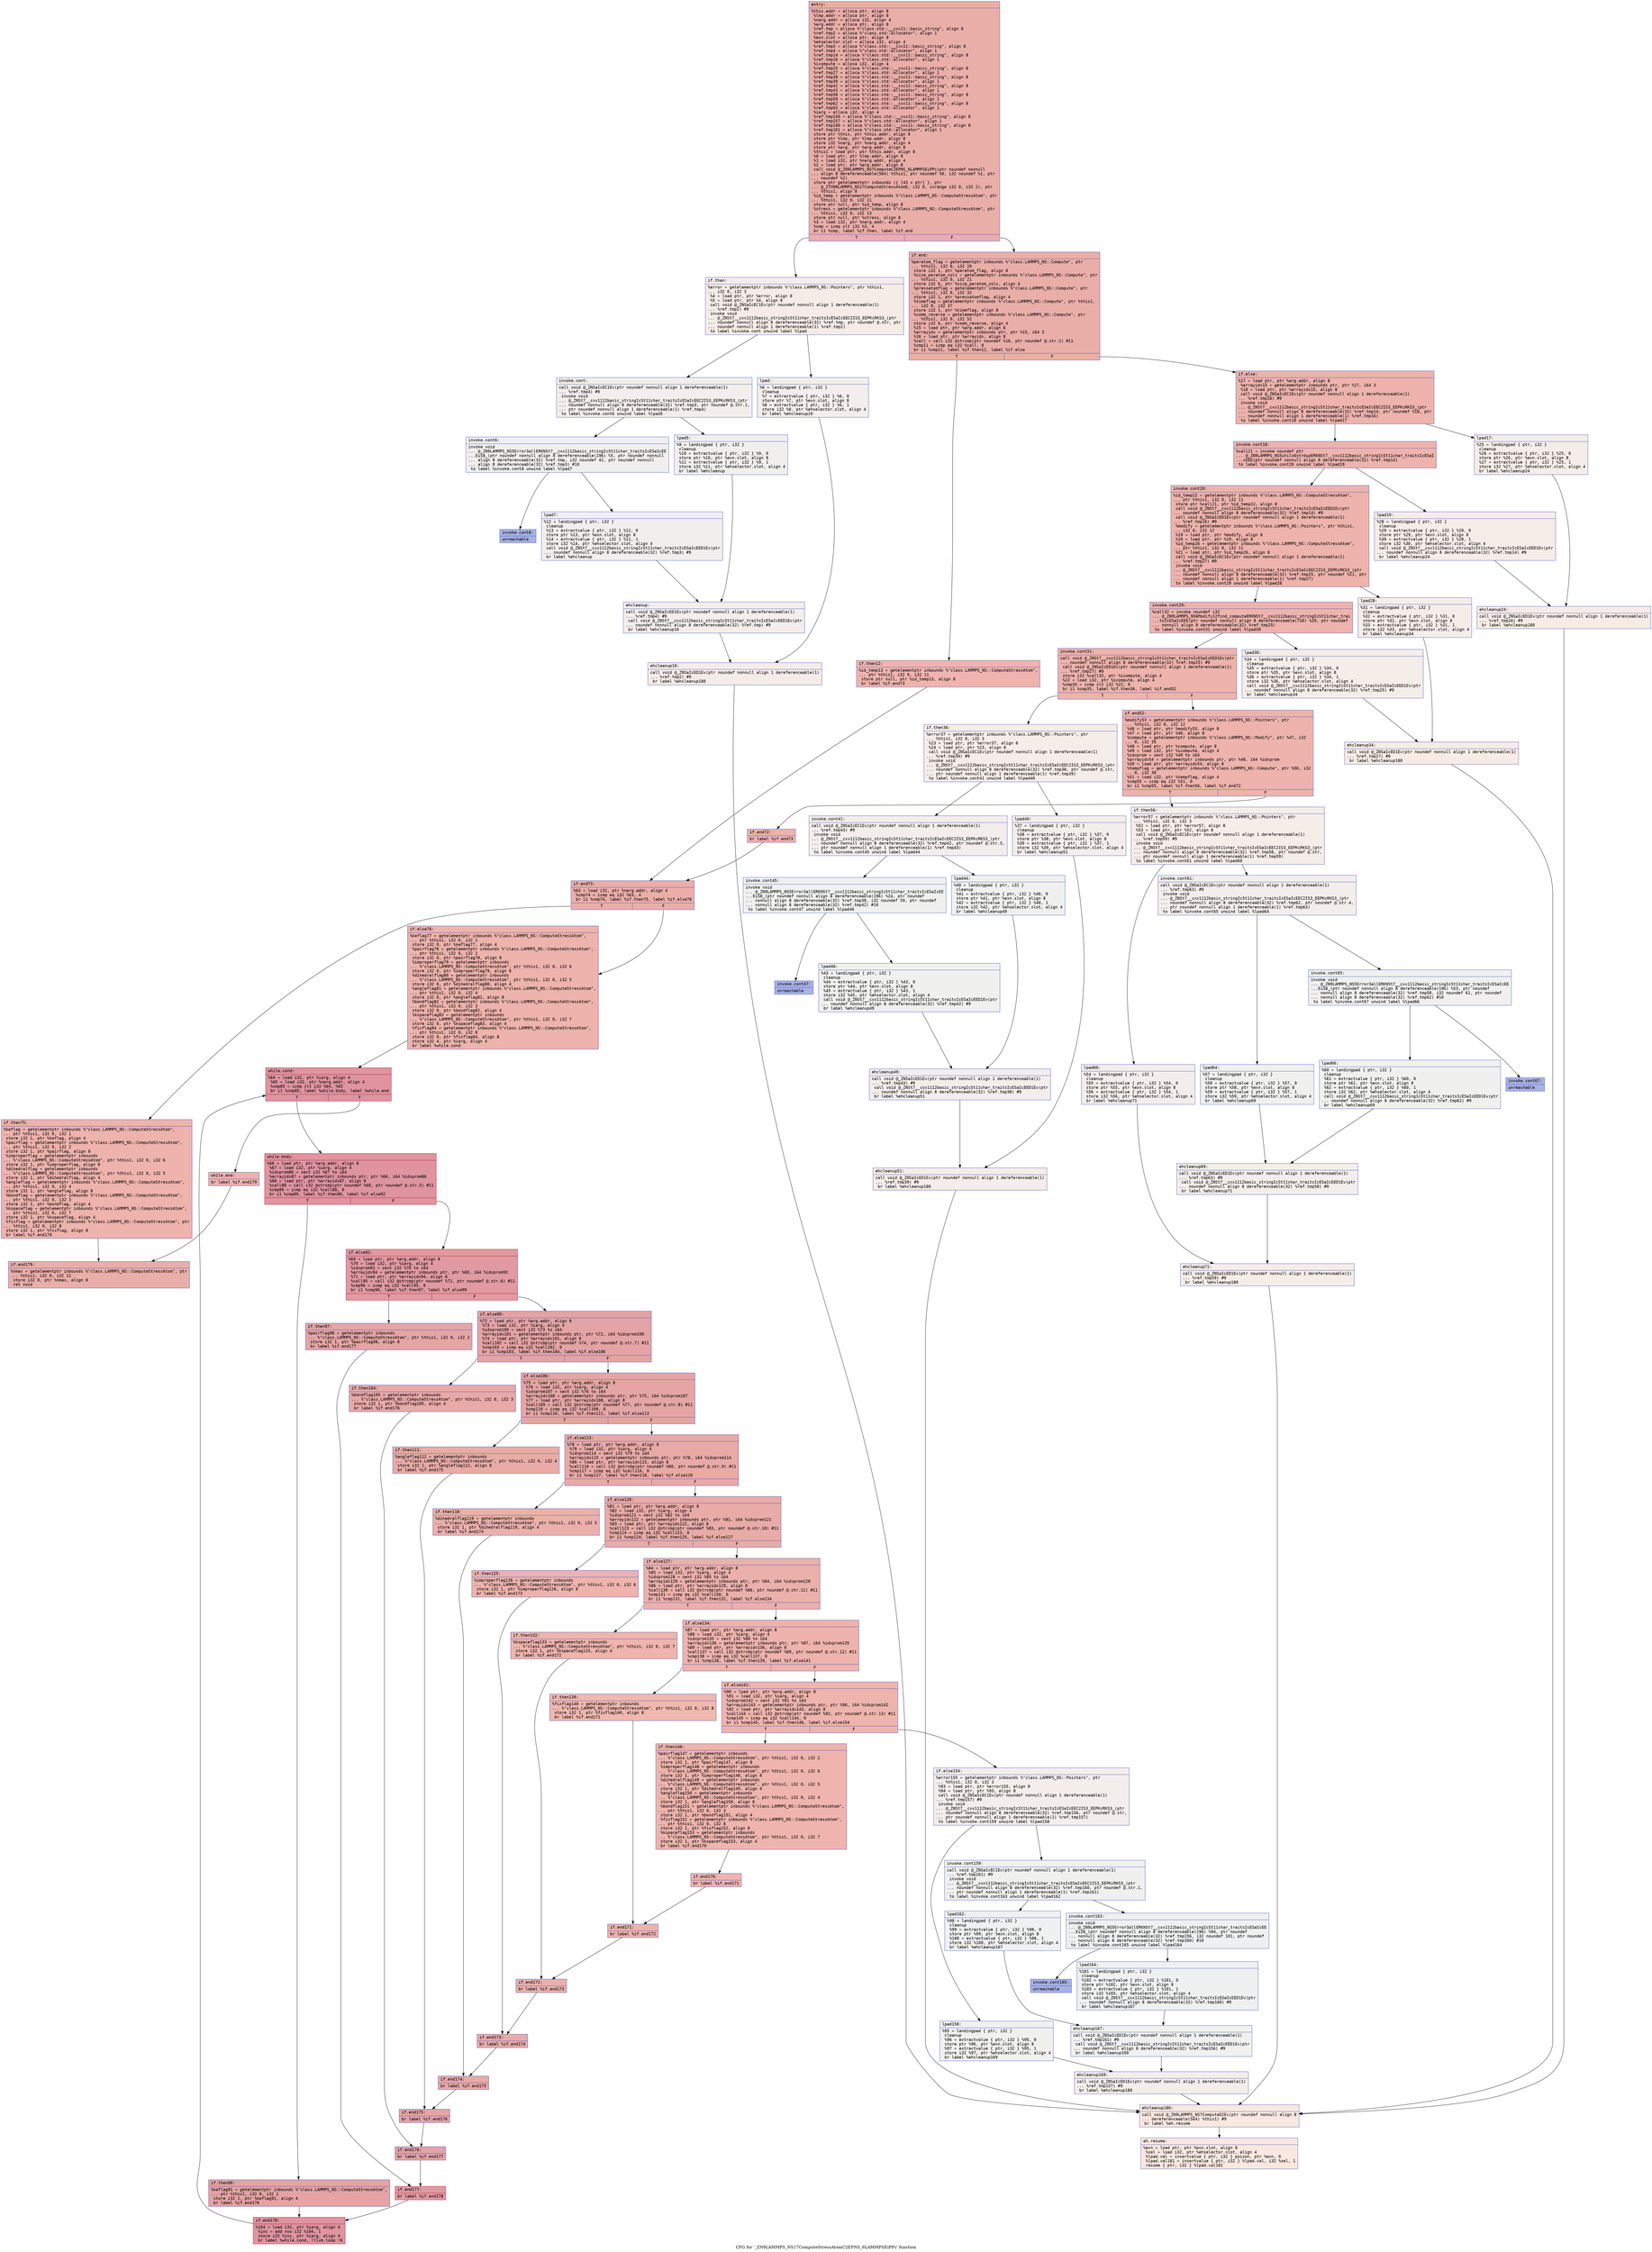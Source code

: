 digraph "CFG for '_ZN9LAMMPS_NS17ComputeStressAtomC2EPNS_6LAMMPSEiPPc' function" {
	label="CFG for '_ZN9LAMMPS_NS17ComputeStressAtomC2EPNS_6LAMMPSEiPPc' function";

	Node0x5632c9f4b010 [shape=record,color="#3d50c3ff", style=filled, fillcolor="#d0473d70" fontname="Courier",label="{entry:\l|  %this.addr = alloca ptr, align 8\l  %lmp.addr = alloca ptr, align 8\l  %narg.addr = alloca i32, align 4\l  %arg.addr = alloca ptr, align 8\l  %ref.tmp = alloca %\"class.std::__cxx11::basic_string\", align 8\l  %ref.tmp2 = alloca %\"class.std::allocator\", align 1\l  %exn.slot = alloca ptr, align 8\l  %ehselector.slot = alloca i32, align 4\l  %ref.tmp3 = alloca %\"class.std::__cxx11::basic_string\", align 8\l  %ref.tmp4 = alloca %\"class.std::allocator\", align 1\l  %ref.tmp14 = alloca %\"class.std::__cxx11::basic_string\", align 8\l  %ref.tmp16 = alloca %\"class.std::allocator\", align 1\l  %icompute = alloca i32, align 4\l  %ref.tmp25 = alloca %\"class.std::__cxx11::basic_string\", align 8\l  %ref.tmp27 = alloca %\"class.std::allocator\", align 1\l  %ref.tmp38 = alloca %\"class.std::__cxx11::basic_string\", align 8\l  %ref.tmp39 = alloca %\"class.std::allocator\", align 1\l  %ref.tmp42 = alloca %\"class.std::__cxx11::basic_string\", align 8\l  %ref.tmp43 = alloca %\"class.std::allocator\", align 1\l  %ref.tmp58 = alloca %\"class.std::__cxx11::basic_string\", align 8\l  %ref.tmp59 = alloca %\"class.std::allocator\", align 1\l  %ref.tmp62 = alloca %\"class.std::__cxx11::basic_string\", align 8\l  %ref.tmp63 = alloca %\"class.std::allocator\", align 1\l  %iarg = alloca i32, align 4\l  %ref.tmp156 = alloca %\"class.std::__cxx11::basic_string\", align 8\l  %ref.tmp157 = alloca %\"class.std::allocator\", align 1\l  %ref.tmp160 = alloca %\"class.std::__cxx11::basic_string\", align 8\l  %ref.tmp161 = alloca %\"class.std::allocator\", align 1\l  store ptr %this, ptr %this.addr, align 8\l  store ptr %lmp, ptr %lmp.addr, align 8\l  store i32 %narg, ptr %narg.addr, align 4\l  store ptr %arg, ptr %arg.addr, align 8\l  %this1 = load ptr, ptr %this.addr, align 8\l  %0 = load ptr, ptr %lmp.addr, align 8\l  %1 = load i32, ptr %narg.addr, align 4\l  %2 = load ptr, ptr %arg.addr, align 8\l  call void @_ZN9LAMMPS_NS7ComputeC2EPNS_6LAMMPSEiPPc(ptr noundef nonnull\l... align 8 dereferenceable(564) %this1, ptr noundef %0, i32 noundef %1, ptr\l... noundef %2)\l  store ptr getelementptr inbounds (\{ [43 x ptr] \}, ptr\l... @_ZTVN9LAMMPS_NS17ComputeStressAtomE, i32 0, inrange i32 0, i32 2), ptr\l... %this1, align 8\l  %id_temp = getelementptr inbounds %\"class.LAMMPS_NS::ComputeStressAtom\", ptr\l... %this1, i32 0, i32 11\l  store ptr null, ptr %id_temp, align 8\l  %stress = getelementptr inbounds %\"class.LAMMPS_NS::ComputeStressAtom\", ptr\l... %this1, i32 0, i32 13\l  store ptr null, ptr %stress, align 8\l  %3 = load i32, ptr %narg.addr, align 4\l  %cmp = icmp slt i32 %3, 4\l  br i1 %cmp, label %if.then, label %if.end\l|{<s0>T|<s1>F}}"];
	Node0x5632c9f4b010:s0 -> Node0x5632c9f4e420[tooltip="entry -> if.then\nProbability 0.00%" ];
	Node0x5632c9f4b010:s1 -> Node0x5632c9f4e4f0[tooltip="entry -> if.end\nProbability 100.00%" ];
	Node0x5632c9f4e420 [shape=record,color="#3d50c3ff", style=filled, fillcolor="#ead5c970" fontname="Courier",label="{if.then:\l|  %error = getelementptr inbounds %\"class.LAMMPS_NS::Pointers\", ptr %this1,\l... i32 0, i32 3\l  %4 = load ptr, ptr %error, align 8\l  %5 = load ptr, ptr %4, align 8\l  call void @_ZNSaIcEC1Ev(ptr noundef nonnull align 1 dereferenceable(1)\l... %ref.tmp2) #9\l  invoke void\l... @_ZNSt7__cxx1112basic_stringIcSt11char_traitsIcESaIcEEC2IS3_EEPKcRKS3_(ptr\l... noundef nonnull align 8 dereferenceable(32) %ref.tmp, ptr noundef @.str, ptr\l... noundef nonnull align 1 dereferenceable(1) %ref.tmp2)\l          to label %invoke.cont unwind label %lpad\l}"];
	Node0x5632c9f4e420 -> Node0x5632c9f4eb40[tooltip="if.then -> invoke.cont\nProbability 50.00%" ];
	Node0x5632c9f4e420 -> Node0x5632c9f4ec20[tooltip="if.then -> lpad\nProbability 50.00%" ];
	Node0x5632c9f4eb40 [shape=record,color="#3d50c3ff", style=filled, fillcolor="#e5d8d170" fontname="Courier",label="{invoke.cont:\l|  call void @_ZNSaIcEC1Ev(ptr noundef nonnull align 1 dereferenceable(1)\l... %ref.tmp4) #9\l  invoke void\l... @_ZNSt7__cxx1112basic_stringIcSt11char_traitsIcESaIcEEC2IS3_EEPKcRKS3_(ptr\l... noundef nonnull align 8 dereferenceable(32) %ref.tmp3, ptr noundef @.str.1,\l... ptr noundef nonnull align 1 dereferenceable(1) %ref.tmp4)\l          to label %invoke.cont6 unwind label %lpad5\l}"];
	Node0x5632c9f4eb40 -> Node0x5632c9f4efb0[tooltip="invoke.cont -> invoke.cont6\nProbability 50.00%" ];
	Node0x5632c9f4eb40 -> Node0x5632c9f4f000[tooltip="invoke.cont -> lpad5\nProbability 50.00%" ];
	Node0x5632c9f4efb0 [shape=record,color="#3d50c3ff", style=filled, fillcolor="#e0dbd870" fontname="Courier",label="{invoke.cont6:\l|  invoke void\l... @_ZN9LAMMPS_NS5Error3allERKNSt7__cxx1112basic_stringIcSt11char_traitsIcESaIcEE\l...EiS8_(ptr noundef nonnull align 8 dereferenceable(196) %5, ptr noundef nonnull\l... align 8 dereferenceable(32) %ref.tmp, i32 noundef 42, ptr noundef nonnull\l... align 8 dereferenceable(32) %ref.tmp3) #10\l          to label %invoke.cont8 unwind label %lpad7\l}"];
	Node0x5632c9f4efb0 -> Node0x5632c9f4ef60[tooltip="invoke.cont6 -> invoke.cont8\nProbability 0.00%" ];
	Node0x5632c9f4efb0 -> Node0x5632c9f4f260[tooltip="invoke.cont6 -> lpad7\nProbability 100.00%" ];
	Node0x5632c9f4ef60 [shape=record,color="#3d50c3ff", style=filled, fillcolor="#3d50c370" fontname="Courier",label="{invoke.cont8:\l|  unreachable\l}"];
	Node0x5632c9f4ec20 [shape=record,color="#3d50c3ff", style=filled, fillcolor="#e5d8d170" fontname="Courier",label="{lpad:\l|  %6 = landingpad \{ ptr, i32 \}\l          cleanup\l  %7 = extractvalue \{ ptr, i32 \} %6, 0\l  store ptr %7, ptr %exn.slot, align 8\l  %8 = extractvalue \{ ptr, i32 \} %6, 1\l  store i32 %8, ptr %ehselector.slot, align 4\l  br label %ehcleanup10\l}"];
	Node0x5632c9f4ec20 -> Node0x5632c9f4f900[tooltip="lpad -> ehcleanup10\nProbability 100.00%" ];
	Node0x5632c9f4f000 [shape=record,color="#3d50c3ff", style=filled, fillcolor="#e0dbd870" fontname="Courier",label="{lpad5:\l|  %9 = landingpad \{ ptr, i32 \}\l          cleanup\l  %10 = extractvalue \{ ptr, i32 \} %9, 0\l  store ptr %10, ptr %exn.slot, align 8\l  %11 = extractvalue \{ ptr, i32 \} %9, 1\l  store i32 %11, ptr %ehselector.slot, align 4\l  br label %ehcleanup\l}"];
	Node0x5632c9f4f000 -> Node0x5632c9f4fc50[tooltip="lpad5 -> ehcleanup\nProbability 100.00%" ];
	Node0x5632c9f4f260 [shape=record,color="#3d50c3ff", style=filled, fillcolor="#e0dbd870" fontname="Courier",label="{lpad7:\l|  %12 = landingpad \{ ptr, i32 \}\l          cleanup\l  %13 = extractvalue \{ ptr, i32 \} %12, 0\l  store ptr %13, ptr %exn.slot, align 8\l  %14 = extractvalue \{ ptr, i32 \} %12, 1\l  store i32 %14, ptr %ehselector.slot, align 4\l  call void @_ZNSt7__cxx1112basic_stringIcSt11char_traitsIcESaIcEED1Ev(ptr\l... noundef nonnull align 8 dereferenceable(32) %ref.tmp3) #9\l  br label %ehcleanup\l}"];
	Node0x5632c9f4f260 -> Node0x5632c9f4fc50[tooltip="lpad7 -> ehcleanup\nProbability 100.00%" ];
	Node0x5632c9f4fc50 [shape=record,color="#3d50c3ff", style=filled, fillcolor="#e5d8d170" fontname="Courier",label="{ehcleanup:\l|  call void @_ZNSaIcED1Ev(ptr noundef nonnull align 1 dereferenceable(1)\l... %ref.tmp4) #9\l  call void @_ZNSt7__cxx1112basic_stringIcSt11char_traitsIcESaIcEED1Ev(ptr\l... noundef nonnull align 8 dereferenceable(32) %ref.tmp) #9\l  br label %ehcleanup10\l}"];
	Node0x5632c9f4fc50 -> Node0x5632c9f4f900[tooltip="ehcleanup -> ehcleanup10\nProbability 100.00%" ];
	Node0x5632c9f4f900 [shape=record,color="#3d50c3ff", style=filled, fillcolor="#ead5c970" fontname="Courier",label="{ehcleanup10:\l|  call void @_ZNSaIcED1Ev(ptr noundef nonnull align 1 dereferenceable(1)\l... %ref.tmp2) #9\l  br label %ehcleanup180\l}"];
	Node0x5632c9f4f900 -> Node0x5632c9f506b0[tooltip="ehcleanup10 -> ehcleanup180\nProbability 100.00%" ];
	Node0x5632c9f4e4f0 [shape=record,color="#3d50c3ff", style=filled, fillcolor="#d0473d70" fontname="Courier",label="{if.end:\l|  %peratom_flag = getelementptr inbounds %\"class.LAMMPS_NS::Compute\", ptr\l... %this1, i32 0, i32 20\l  store i32 1, ptr %peratom_flag, align 8\l  %size_peratom_cols = getelementptr inbounds %\"class.LAMMPS_NS::Compute\", ptr\l... %this1, i32 0, i32 21\l  store i32 6, ptr %size_peratom_cols, align 4\l  %pressatomflag = getelementptr inbounds %\"class.LAMMPS_NS::Compute\", ptr\l... %this1, i32 0, i32 32\l  store i32 1, ptr %pressatomflag, align 4\l  %timeflag = getelementptr inbounds %\"class.LAMMPS_NS::Compute\", ptr %this1,\l... i32 0, i32 37\l  store i32 1, ptr %timeflag, align 8\l  %comm_reverse = getelementptr inbounds %\"class.LAMMPS_NS::Compute\", ptr\l... %this1, i32 0, i32 52\l  store i32 6, ptr %comm_reverse, align 4\l  %15 = load ptr, ptr %arg.addr, align 8\l  %arrayidx = getelementptr inbounds ptr, ptr %15, i64 3\l  %16 = load ptr, ptr %arrayidx, align 8\l  %call = call i32 @strcmp(ptr noundef %16, ptr noundef @.str.2) #11\l  %cmp11 = icmp eq i32 %call, 0\l  br i1 %cmp11, label %if.then12, label %if.else\l|{<s0>T|<s1>F}}"];
	Node0x5632c9f4e4f0:s0 -> Node0x5632c9f51b10[tooltip="if.end -> if.then12\nProbability 37.50%" ];
	Node0x5632c9f4e4f0:s1 -> Node0x5632c9f51bf0[tooltip="if.end -> if.else\nProbability 62.50%" ];
	Node0x5632c9f51b10 [shape=record,color="#3d50c3ff", style=filled, fillcolor="#d8564670" fontname="Courier",label="{if.then12:\l|  %id_temp13 = getelementptr inbounds %\"class.LAMMPS_NS::ComputeStressAtom\",\l... ptr %this1, i32 0, i32 11\l  store ptr null, ptr %id_temp13, align 8\l  br label %if.end73\l}"];
	Node0x5632c9f51b10 -> Node0x5632c9f51ed0[tooltip="if.then12 -> if.end73\nProbability 100.00%" ];
	Node0x5632c9f51bf0 [shape=record,color="#3d50c3ff", style=filled, fillcolor="#d6524470" fontname="Courier",label="{if.else:\l|  %17 = load ptr, ptr %arg.addr, align 8\l  %arrayidx15 = getelementptr inbounds ptr, ptr %17, i64 3\l  %18 = load ptr, ptr %arrayidx15, align 8\l  call void @_ZNSaIcEC1Ev(ptr noundef nonnull align 1 dereferenceable(1)\l... %ref.tmp16) #9\l  invoke void\l... @_ZNSt7__cxx1112basic_stringIcSt11char_traitsIcESaIcEEC2IS3_EEPKcRKS3_(ptr\l... noundef nonnull align 8 dereferenceable(32) %ref.tmp14, ptr noundef %18, ptr\l... noundef nonnull align 1 dereferenceable(1) %ref.tmp16)\l          to label %invoke.cont18 unwind label %lpad17\l}"];
	Node0x5632c9f51bf0 -> Node0x5632c9f52310[tooltip="if.else -> invoke.cont18\nProbability 100.00%" ];
	Node0x5632c9f51bf0 -> Node0x5632c9f52390[tooltip="if.else -> lpad17\nProbability 0.00%" ];
	Node0x5632c9f52310 [shape=record,color="#3d50c3ff", style=filled, fillcolor="#d6524470" fontname="Courier",label="{invoke.cont18:\l|  %call21 = invoke noundef ptr\l... @_ZN9LAMMPS_NS5utils6strdupERKNSt7__cxx1112basic_stringIcSt11char_traitsIcESaI\l...cEEE(ptr noundef nonnull align 8 dereferenceable(32) %ref.tmp14)\l          to label %invoke.cont20 unwind label %lpad19\l}"];
	Node0x5632c9f52310 -> Node0x5632c9f522c0[tooltip="invoke.cont18 -> invoke.cont20\nProbability 100.00%" ];
	Node0x5632c9f52310 -> Node0x5632c9f52560[tooltip="invoke.cont18 -> lpad19\nProbability 0.00%" ];
	Node0x5632c9f522c0 [shape=record,color="#3d50c3ff", style=filled, fillcolor="#d6524470" fontname="Courier",label="{invoke.cont20:\l|  %id_temp22 = getelementptr inbounds %\"class.LAMMPS_NS::ComputeStressAtom\",\l... ptr %this1, i32 0, i32 11\l  store ptr %call21, ptr %id_temp22, align 8\l  call void @_ZNSt7__cxx1112basic_stringIcSt11char_traitsIcESaIcEED1Ev(ptr\l... noundef nonnull align 8 dereferenceable(32) %ref.tmp14) #9\l  call void @_ZNSaIcED1Ev(ptr noundef nonnull align 1 dereferenceable(1)\l... %ref.tmp16) #9\l  %modify = getelementptr inbounds %\"class.LAMMPS_NS::Pointers\", ptr %this1,\l... i32 0, i32 12\l  %19 = load ptr, ptr %modify, align 8\l  %20 = load ptr, ptr %19, align 8\l  %id_temp26 = getelementptr inbounds %\"class.LAMMPS_NS::ComputeStressAtom\",\l... ptr %this1, i32 0, i32 11\l  %21 = load ptr, ptr %id_temp26, align 8\l  call void @_ZNSaIcEC1Ev(ptr noundef nonnull align 1 dereferenceable(1)\l... %ref.tmp27) #9\l  invoke void\l... @_ZNSt7__cxx1112basic_stringIcSt11char_traitsIcESaIcEEC2IS3_EEPKcRKS3_(ptr\l... noundef nonnull align 8 dereferenceable(32) %ref.tmp25, ptr noundef %21, ptr\l... noundef nonnull align 1 dereferenceable(1) %ref.tmp27)\l          to label %invoke.cont29 unwind label %lpad28\l}"];
	Node0x5632c9f522c0 -> Node0x5632c9f53050[tooltip="invoke.cont20 -> invoke.cont29\nProbability 100.00%" ];
	Node0x5632c9f522c0 -> Node0x5632c9f4c0d0[tooltip="invoke.cont20 -> lpad28\nProbability 0.00%" ];
	Node0x5632c9f53050 [shape=record,color="#3d50c3ff", style=filled, fillcolor="#d6524470" fontname="Courier",label="{invoke.cont29:\l|  %call32 = invoke noundef i32\l... @_ZN9LAMMPS_NS6Modify12find_computeERKNSt7__cxx1112basic_stringIcSt11char_trai\l...tsIcESaIcEEE(ptr noundef nonnull align 8 dereferenceable(720) %20, ptr noundef\l... nonnull align 8 dereferenceable(32) %ref.tmp25)\l          to label %invoke.cont31 unwind label %lpad30\l}"];
	Node0x5632c9f53050 -> Node0x5632c9f53000[tooltip="invoke.cont29 -> invoke.cont31\nProbability 100.00%" ];
	Node0x5632c9f53050 -> Node0x5632c9f4c2b0[tooltip="invoke.cont29 -> lpad30\nProbability 0.00%" ];
	Node0x5632c9f53000 [shape=record,color="#3d50c3ff", style=filled, fillcolor="#d6524470" fontname="Courier",label="{invoke.cont31:\l|  call void @_ZNSt7__cxx1112basic_stringIcSt11char_traitsIcESaIcEED1Ev(ptr\l... noundef nonnull align 8 dereferenceable(32) %ref.tmp25) #9\l  call void @_ZNSaIcED1Ev(ptr noundef nonnull align 1 dereferenceable(1)\l... %ref.tmp27) #9\l  store i32 %call32, ptr %icompute, align 4\l  %22 = load i32, ptr %icompute, align 4\l  %cmp35 = icmp slt i32 %22, 0\l  br i1 %cmp35, label %if.then36, label %if.end52\l|{<s0>T|<s1>F}}"];
	Node0x5632c9f53000:s0 -> Node0x5632c9f541f0[tooltip="invoke.cont31 -> if.then36\nProbability 0.00%" ];
	Node0x5632c9f53000:s1 -> Node0x5632c9f54270[tooltip="invoke.cont31 -> if.end52\nProbability 100.00%" ];
	Node0x5632c9f541f0 [shape=record,color="#3d50c3ff", style=filled, fillcolor="#e8d6cc70" fontname="Courier",label="{if.then36:\l|  %error37 = getelementptr inbounds %\"class.LAMMPS_NS::Pointers\", ptr\l... %this1, i32 0, i32 3\l  %23 = load ptr, ptr %error37, align 8\l  %24 = load ptr, ptr %23, align 8\l  call void @_ZNSaIcEC1Ev(ptr noundef nonnull align 1 dereferenceable(1)\l... %ref.tmp39) #9\l  invoke void\l... @_ZNSt7__cxx1112basic_stringIcSt11char_traitsIcESaIcEEC2IS3_EEPKcRKS3_(ptr\l... noundef nonnull align 8 dereferenceable(32) %ref.tmp38, ptr noundef @.str,\l... ptr noundef nonnull align 1 dereferenceable(1) %ref.tmp39)\l          to label %invoke.cont41 unwind label %lpad40\l}"];
	Node0x5632c9f541f0 -> Node0x5632c9f54760[tooltip="if.then36 -> invoke.cont41\nProbability 50.00%" ];
	Node0x5632c9f541f0 -> Node0x5632c9f547e0[tooltip="if.then36 -> lpad40\nProbability 50.00%" ];
	Node0x5632c9f54760 [shape=record,color="#3d50c3ff", style=filled, fillcolor="#e3d9d370" fontname="Courier",label="{invoke.cont41:\l|  call void @_ZNSaIcEC1Ev(ptr noundef nonnull align 1 dereferenceable(1)\l... %ref.tmp43) #9\l  invoke void\l... @_ZNSt7__cxx1112basic_stringIcSt11char_traitsIcESaIcEEC2IS3_EEPKcRKS3_(ptr\l... noundef nonnull align 8 dereferenceable(32) %ref.tmp42, ptr noundef @.str.3,\l... ptr noundef nonnull align 1 dereferenceable(1) %ref.tmp43)\l          to label %invoke.cont45 unwind label %lpad44\l}"];
	Node0x5632c9f54760 -> Node0x5632c9f54a40[tooltip="invoke.cont41 -> invoke.cont45\nProbability 50.00%" ];
	Node0x5632c9f54760 -> Node0x5632c9f54a90[tooltip="invoke.cont41 -> lpad44\nProbability 50.00%" ];
	Node0x5632c9f54a40 [shape=record,color="#3d50c3ff", style=filled, fillcolor="#dedcdb70" fontname="Courier",label="{invoke.cont45:\l|  invoke void\l... @_ZN9LAMMPS_NS5Error3allERKNSt7__cxx1112basic_stringIcSt11char_traitsIcESaIcEE\l...EiS8_(ptr noundef nonnull align 8 dereferenceable(196) %24, ptr noundef\l... nonnull align 8 dereferenceable(32) %ref.tmp38, i32 noundef 59, ptr noundef\l... nonnull align 8 dereferenceable(32) %ref.tmp42) #10\l          to label %invoke.cont47 unwind label %lpad46\l}"];
	Node0x5632c9f54a40 -> Node0x5632c9f549f0[tooltip="invoke.cont45 -> invoke.cont47\nProbability 0.00%" ];
	Node0x5632c9f54a40 -> Node0x5632c9f54c90[tooltip="invoke.cont45 -> lpad46\nProbability 100.00%" ];
	Node0x5632c9f549f0 [shape=record,color="#3d50c3ff", style=filled, fillcolor="#3d50c370" fontname="Courier",label="{invoke.cont47:\l|  unreachable\l}"];
	Node0x5632c9f52390 [shape=record,color="#3d50c3ff", style=filled, fillcolor="#e8d6cc70" fontname="Courier",label="{lpad17:\l|  %25 = landingpad \{ ptr, i32 \}\l          cleanup\l  %26 = extractvalue \{ ptr, i32 \} %25, 0\l  store ptr %26, ptr %exn.slot, align 8\l  %27 = extractvalue \{ ptr, i32 \} %25, 1\l  store i32 %27, ptr %ehselector.slot, align 4\l  br label %ehcleanup24\l}"];
	Node0x5632c9f52390 -> Node0x5632c9f55250[tooltip="lpad17 -> ehcleanup24\nProbability 100.00%" ];
	Node0x5632c9f52560 [shape=record,color="#3d50c3ff", style=filled, fillcolor="#e8d6cc70" fontname="Courier",label="{lpad19:\l|  %28 = landingpad \{ ptr, i32 \}\l          cleanup\l  %29 = extractvalue \{ ptr, i32 \} %28, 0\l  store ptr %29, ptr %exn.slot, align 8\l  %30 = extractvalue \{ ptr, i32 \} %28, 1\l  store i32 %30, ptr %ehselector.slot, align 4\l  call void @_ZNSt7__cxx1112basic_stringIcSt11char_traitsIcESaIcEED1Ev(ptr\l... noundef nonnull align 8 dereferenceable(32) %ref.tmp14) #9\l  br label %ehcleanup24\l}"];
	Node0x5632c9f52560 -> Node0x5632c9f55250[tooltip="lpad19 -> ehcleanup24\nProbability 100.00%" ];
	Node0x5632c9f55250 [shape=record,color="#3d50c3ff", style=filled, fillcolor="#ecd3c570" fontname="Courier",label="{ehcleanup24:\l|  call void @_ZNSaIcED1Ev(ptr noundef nonnull align 1 dereferenceable(1)\l... %ref.tmp16) #9\l  br label %ehcleanup180\l}"];
	Node0x5632c9f55250 -> Node0x5632c9f506b0[tooltip="ehcleanup24 -> ehcleanup180\nProbability 100.00%" ];
	Node0x5632c9f4c0d0 [shape=record,color="#3d50c3ff", style=filled, fillcolor="#e8d6cc70" fontname="Courier",label="{lpad28:\l|  %31 = landingpad \{ ptr, i32 \}\l          cleanup\l  %32 = extractvalue \{ ptr, i32 \} %31, 0\l  store ptr %32, ptr %exn.slot, align 8\l  %33 = extractvalue \{ ptr, i32 \} %31, 1\l  store i32 %33, ptr %ehselector.slot, align 4\l  br label %ehcleanup34\l}"];
	Node0x5632c9f4c0d0 -> Node0x5632c9f55ab0[tooltip="lpad28 -> ehcleanup34\nProbability 100.00%" ];
	Node0x5632c9f4c2b0 [shape=record,color="#3d50c3ff", style=filled, fillcolor="#e8d6cc70" fontname="Courier",label="{lpad30:\l|  %34 = landingpad \{ ptr, i32 \}\l          cleanup\l  %35 = extractvalue \{ ptr, i32 \} %34, 0\l  store ptr %35, ptr %exn.slot, align 8\l  %36 = extractvalue \{ ptr, i32 \} %34, 1\l  store i32 %36, ptr %ehselector.slot, align 4\l  call void @_ZNSt7__cxx1112basic_stringIcSt11char_traitsIcESaIcEED1Ev(ptr\l... noundef nonnull align 8 dereferenceable(32) %ref.tmp25) #9\l  br label %ehcleanup34\l}"];
	Node0x5632c9f4c2b0 -> Node0x5632c9f55ab0[tooltip="lpad30 -> ehcleanup34\nProbability 100.00%" ];
	Node0x5632c9f55ab0 [shape=record,color="#3d50c3ff", style=filled, fillcolor="#ecd3c570" fontname="Courier",label="{ehcleanup34:\l|  call void @_ZNSaIcED1Ev(ptr noundef nonnull align 1 dereferenceable(1)\l... %ref.tmp27) #9\l  br label %ehcleanup180\l}"];
	Node0x5632c9f55ab0 -> Node0x5632c9f506b0[tooltip="ehcleanup34 -> ehcleanup180\nProbability 100.00%" ];
	Node0x5632c9f547e0 [shape=record,color="#3d50c3ff", style=filled, fillcolor="#e3d9d370" fontname="Courier",label="{lpad40:\l|  %37 = landingpad \{ ptr, i32 \}\l          cleanup\l  %38 = extractvalue \{ ptr, i32 \} %37, 0\l  store ptr %38, ptr %exn.slot, align 8\l  %39 = extractvalue \{ ptr, i32 \} %37, 1\l  store i32 %39, ptr %ehselector.slot, align 4\l  br label %ehcleanup51\l}"];
	Node0x5632c9f547e0 -> Node0x5632c9f563a0[tooltip="lpad40 -> ehcleanup51\nProbability 100.00%" ];
	Node0x5632c9f54a90 [shape=record,color="#3d50c3ff", style=filled, fillcolor="#dedcdb70" fontname="Courier",label="{lpad44:\l|  %40 = landingpad \{ ptr, i32 \}\l          cleanup\l  %41 = extractvalue \{ ptr, i32 \} %40, 0\l  store ptr %41, ptr %exn.slot, align 8\l  %42 = extractvalue \{ ptr, i32 \} %40, 1\l  store i32 %42, ptr %ehselector.slot, align 4\l  br label %ehcleanup49\l}"];
	Node0x5632c9f54a90 -> Node0x5632c9f56710[tooltip="lpad44 -> ehcleanup49\nProbability 100.00%" ];
	Node0x5632c9f54c90 [shape=record,color="#3d50c3ff", style=filled, fillcolor="#dedcdb70" fontname="Courier",label="{lpad46:\l|  %43 = landingpad \{ ptr, i32 \}\l          cleanup\l  %44 = extractvalue \{ ptr, i32 \} %43, 0\l  store ptr %44, ptr %exn.slot, align 8\l  %45 = extractvalue \{ ptr, i32 \} %43, 1\l  store i32 %45, ptr %ehselector.slot, align 4\l  call void @_ZNSt7__cxx1112basic_stringIcSt11char_traitsIcESaIcEED1Ev(ptr\l... noundef nonnull align 8 dereferenceable(32) %ref.tmp42) #9\l  br label %ehcleanup49\l}"];
	Node0x5632c9f54c90 -> Node0x5632c9f56710[tooltip="lpad46 -> ehcleanup49\nProbability 100.00%" ];
	Node0x5632c9f56710 [shape=record,color="#3d50c3ff", style=filled, fillcolor="#e3d9d370" fontname="Courier",label="{ehcleanup49:\l|  call void @_ZNSaIcED1Ev(ptr noundef nonnull align 1 dereferenceable(1)\l... %ref.tmp43) #9\l  call void @_ZNSt7__cxx1112basic_stringIcSt11char_traitsIcESaIcEED1Ev(ptr\l... noundef nonnull align 8 dereferenceable(32) %ref.tmp38) #9\l  br label %ehcleanup51\l}"];
	Node0x5632c9f56710 -> Node0x5632c9f563a0[tooltip="ehcleanup49 -> ehcleanup51\nProbability 100.00%" ];
	Node0x5632c9f563a0 [shape=record,color="#3d50c3ff", style=filled, fillcolor="#e8d6cc70" fontname="Courier",label="{ehcleanup51:\l|  call void @_ZNSaIcED1Ev(ptr noundef nonnull align 1 dereferenceable(1)\l... %ref.tmp39) #9\l  br label %ehcleanup180\l}"];
	Node0x5632c9f563a0 -> Node0x5632c9f506b0[tooltip="ehcleanup51 -> ehcleanup180\nProbability 100.00%" ];
	Node0x5632c9f54270 [shape=record,color="#3d50c3ff", style=filled, fillcolor="#d6524470" fontname="Courier",label="{if.end52:\l|  %modify53 = getelementptr inbounds %\"class.LAMMPS_NS::Pointers\", ptr\l... %this1, i32 0, i32 12\l  %46 = load ptr, ptr %modify53, align 8\l  %47 = load ptr, ptr %46, align 8\l  %compute = getelementptr inbounds %\"class.LAMMPS_NS::Modify\", ptr %47, i32\l... 0, i32 35\l  %48 = load ptr, ptr %compute, align 8\l  %49 = load i32, ptr %icompute, align 4\l  %idxprom = sext i32 %49 to i64\l  %arrayidx54 = getelementptr inbounds ptr, ptr %48, i64 %idxprom\l  %50 = load ptr, ptr %arrayidx54, align 8\l  %tempflag = getelementptr inbounds %\"class.LAMMPS_NS::Compute\", ptr %50, i32\l... 0, i32 30\l  %51 = load i32, ptr %tempflag, align 4\l  %cmp55 = icmp eq i32 %51, 0\l  br i1 %cmp55, label %if.then56, label %if.end72\l|{<s0>T|<s1>F}}"];
	Node0x5632c9f54270:s0 -> Node0x5632c9f58020[tooltip="if.end52 -> if.then56\nProbability 0.00%" ];
	Node0x5632c9f54270:s1 -> Node0x5632c9f580a0[tooltip="if.end52 -> if.end72\nProbability 100.00%" ];
	Node0x5632c9f58020 [shape=record,color="#3d50c3ff", style=filled, fillcolor="#e8d6cc70" fontname="Courier",label="{if.then56:\l|  %error57 = getelementptr inbounds %\"class.LAMMPS_NS::Pointers\", ptr\l... %this1, i32 0, i32 3\l  %52 = load ptr, ptr %error57, align 8\l  %53 = load ptr, ptr %52, align 8\l  call void @_ZNSaIcEC1Ev(ptr noundef nonnull align 1 dereferenceable(1)\l... %ref.tmp59) #9\l  invoke void\l... @_ZNSt7__cxx1112basic_stringIcSt11char_traitsIcESaIcEEC2IS3_EEPKcRKS3_(ptr\l... noundef nonnull align 8 dereferenceable(32) %ref.tmp58, ptr noundef @.str,\l... ptr noundef nonnull align 1 dereferenceable(1) %ref.tmp59)\l          to label %invoke.cont61 unwind label %lpad60\l}"];
	Node0x5632c9f58020 -> Node0x5632c9f50b10[tooltip="if.then56 -> invoke.cont61\nProbability 50.00%" ];
	Node0x5632c9f58020 -> Node0x5632c9f50b90[tooltip="if.then56 -> lpad60\nProbability 50.00%" ];
	Node0x5632c9f50b10 [shape=record,color="#3d50c3ff", style=filled, fillcolor="#e3d9d370" fontname="Courier",label="{invoke.cont61:\l|  call void @_ZNSaIcEC1Ev(ptr noundef nonnull align 1 dereferenceable(1)\l... %ref.tmp63) #9\l  invoke void\l... @_ZNSt7__cxx1112basic_stringIcSt11char_traitsIcESaIcEEC2IS3_EEPKcRKS3_(ptr\l... noundef nonnull align 8 dereferenceable(32) %ref.tmp62, ptr noundef @.str.4,\l... ptr noundef nonnull align 1 dereferenceable(1) %ref.tmp63)\l          to label %invoke.cont65 unwind label %lpad64\l}"];
	Node0x5632c9f50b10 -> Node0x5632c9f58de0[tooltip="invoke.cont61 -> invoke.cont65\nProbability 50.00%" ];
	Node0x5632c9f50b10 -> Node0x5632c9f58e30[tooltip="invoke.cont61 -> lpad64\nProbability 50.00%" ];
	Node0x5632c9f58de0 [shape=record,color="#3d50c3ff", style=filled, fillcolor="#dedcdb70" fontname="Courier",label="{invoke.cont65:\l|  invoke void\l... @_ZN9LAMMPS_NS5Error3allERKNSt7__cxx1112basic_stringIcSt11char_traitsIcESaIcEE\l...EiS8_(ptr noundef nonnull align 8 dereferenceable(196) %53, ptr noundef\l... nonnull align 8 dereferenceable(32) %ref.tmp58, i32 noundef 61, ptr noundef\l... nonnull align 8 dereferenceable(32) %ref.tmp62) #10\l          to label %invoke.cont67 unwind label %lpad66\l}"];
	Node0x5632c9f58de0 -> Node0x5632c9f50ca0[tooltip="invoke.cont65 -> invoke.cont67\nProbability 0.00%" ];
	Node0x5632c9f58de0 -> Node0x5632c9f590a0[tooltip="invoke.cont65 -> lpad66\nProbability 100.00%" ];
	Node0x5632c9f50ca0 [shape=record,color="#3d50c3ff", style=filled, fillcolor="#3d50c370" fontname="Courier",label="{invoke.cont67:\l|  unreachable\l}"];
	Node0x5632c9f50b90 [shape=record,color="#3d50c3ff", style=filled, fillcolor="#e3d9d370" fontname="Courier",label="{lpad60:\l|  %54 = landingpad \{ ptr, i32 \}\l          cleanup\l  %55 = extractvalue \{ ptr, i32 \} %54, 0\l  store ptr %55, ptr %exn.slot, align 8\l  %56 = extractvalue \{ ptr, i32 \} %54, 1\l  store i32 %56, ptr %ehselector.slot, align 4\l  br label %ehcleanup71\l}"];
	Node0x5632c9f50b90 -> Node0x5632c9f59680[tooltip="lpad60 -> ehcleanup71\nProbability 100.00%" ];
	Node0x5632c9f58e30 [shape=record,color="#3d50c3ff", style=filled, fillcolor="#dedcdb70" fontname="Courier",label="{lpad64:\l|  %57 = landingpad \{ ptr, i32 \}\l          cleanup\l  %58 = extractvalue \{ ptr, i32 \} %57, 0\l  store ptr %58, ptr %exn.slot, align 8\l  %59 = extractvalue \{ ptr, i32 \} %57, 1\l  store i32 %59, ptr %ehselector.slot, align 4\l  br label %ehcleanup69\l}"];
	Node0x5632c9f58e30 -> Node0x5632c9f599d0[tooltip="lpad64 -> ehcleanup69\nProbability 100.00%" ];
	Node0x5632c9f590a0 [shape=record,color="#3d50c3ff", style=filled, fillcolor="#dedcdb70" fontname="Courier",label="{lpad66:\l|  %60 = landingpad \{ ptr, i32 \}\l          cleanup\l  %61 = extractvalue \{ ptr, i32 \} %60, 0\l  store ptr %61, ptr %exn.slot, align 8\l  %62 = extractvalue \{ ptr, i32 \} %60, 1\l  store i32 %62, ptr %ehselector.slot, align 4\l  call void @_ZNSt7__cxx1112basic_stringIcSt11char_traitsIcESaIcEED1Ev(ptr\l... noundef nonnull align 8 dereferenceable(32) %ref.tmp62) #9\l  br label %ehcleanup69\l}"];
	Node0x5632c9f590a0 -> Node0x5632c9f599d0[tooltip="lpad66 -> ehcleanup69\nProbability 100.00%" ];
	Node0x5632c9f599d0 [shape=record,color="#3d50c3ff", style=filled, fillcolor="#e3d9d370" fontname="Courier",label="{ehcleanup69:\l|  call void @_ZNSaIcED1Ev(ptr noundef nonnull align 1 dereferenceable(1)\l... %ref.tmp63) #9\l  call void @_ZNSt7__cxx1112basic_stringIcSt11char_traitsIcESaIcEED1Ev(ptr\l... noundef nonnull align 8 dereferenceable(32) %ref.tmp58) #9\l  br label %ehcleanup71\l}"];
	Node0x5632c9f599d0 -> Node0x5632c9f59680[tooltip="ehcleanup69 -> ehcleanup71\nProbability 100.00%" ];
	Node0x5632c9f59680 [shape=record,color="#3d50c3ff", style=filled, fillcolor="#e8d6cc70" fontname="Courier",label="{ehcleanup71:\l|  call void @_ZNSaIcED1Ev(ptr noundef nonnull align 1 dereferenceable(1)\l... %ref.tmp59) #9\l  br label %ehcleanup180\l}"];
	Node0x5632c9f59680 -> Node0x5632c9f506b0[tooltip="ehcleanup71 -> ehcleanup180\nProbability 100.00%" ];
	Node0x5632c9f580a0 [shape=record,color="#3d50c3ff", style=filled, fillcolor="#d6524470" fontname="Courier",label="{if.end72:\l|  br label %if.end73\l}"];
	Node0x5632c9f580a0 -> Node0x5632c9f51ed0[tooltip="if.end72 -> if.end73\nProbability 100.00%" ];
	Node0x5632c9f51ed0 [shape=record,color="#3d50c3ff", style=filled, fillcolor="#d0473d70" fontname="Courier",label="{if.end73:\l|  %63 = load i32, ptr %narg.addr, align 4\l  %cmp74 = icmp eq i32 %63, 4\l  br i1 %cmp74, label %if.then75, label %if.else76\l|{<s0>T|<s1>F}}"];
	Node0x5632c9f51ed0:s0 -> Node0x5632c9f5a470[tooltip="if.end73 -> if.then75\nProbability 50.00%" ];
	Node0x5632c9f51ed0:s1 -> Node0x5632c9f5a4c0[tooltip="if.end73 -> if.else76\nProbability 50.00%" ];
	Node0x5632c9f5a470 [shape=record,color="#3d50c3ff", style=filled, fillcolor="#d6524470" fontname="Courier",label="{if.then75:\l|  %keflag = getelementptr inbounds %\"class.LAMMPS_NS::ComputeStressAtom\",\l... ptr %this1, i32 0, i32 1\l  store i32 1, ptr %keflag, align 4\l  %pairflag = getelementptr inbounds %\"class.LAMMPS_NS::ComputeStressAtom\",\l... ptr %this1, i32 0, i32 2\l  store i32 1, ptr %pairflag, align 8\l  %improperflag = getelementptr inbounds\l... %\"class.LAMMPS_NS::ComputeStressAtom\", ptr %this1, i32 0, i32 6\l  store i32 1, ptr %improperflag, align 8\l  %dihedralflag = getelementptr inbounds\l... %\"class.LAMMPS_NS::ComputeStressAtom\", ptr %this1, i32 0, i32 5\l  store i32 1, ptr %dihedralflag, align 4\l  %angleflag = getelementptr inbounds %\"class.LAMMPS_NS::ComputeStressAtom\",\l... ptr %this1, i32 0, i32 4\l  store i32 1, ptr %angleflag, align 8\l  %bondflag = getelementptr inbounds %\"class.LAMMPS_NS::ComputeStressAtom\",\l... ptr %this1, i32 0, i32 3\l  store i32 1, ptr %bondflag, align 4\l  %kspaceflag = getelementptr inbounds %\"class.LAMMPS_NS::ComputeStressAtom\",\l... ptr %this1, i32 0, i32 7\l  store i32 1, ptr %kspaceflag, align 4\l  %fixflag = getelementptr inbounds %\"class.LAMMPS_NS::ComputeStressAtom\", ptr\l... %this1, i32 0, i32 8\l  store i32 1, ptr %fixflag, align 8\l  br label %if.end179\l}"];
	Node0x5632c9f5a470 -> Node0x5632c9f5b2e0[tooltip="if.then75 -> if.end179\nProbability 100.00%" ];
	Node0x5632c9f5a4c0 [shape=record,color="#3d50c3ff", style=filled, fillcolor="#d6524470" fontname="Courier",label="{if.else76:\l|  %keflag77 = getelementptr inbounds %\"class.LAMMPS_NS::ComputeStressAtom\",\l... ptr %this1, i32 0, i32 1\l  store i32 0, ptr %keflag77, align 4\l  %pairflag78 = getelementptr inbounds %\"class.LAMMPS_NS::ComputeStressAtom\",\l... ptr %this1, i32 0, i32 2\l  store i32 0, ptr %pairflag78, align 8\l  %improperflag79 = getelementptr inbounds\l... %\"class.LAMMPS_NS::ComputeStressAtom\", ptr %this1, i32 0, i32 6\l  store i32 0, ptr %improperflag79, align 8\l  %dihedralflag80 = getelementptr inbounds\l... %\"class.LAMMPS_NS::ComputeStressAtom\", ptr %this1, i32 0, i32 5\l  store i32 0, ptr %dihedralflag80, align 4\l  %angleflag81 = getelementptr inbounds %\"class.LAMMPS_NS::ComputeStressAtom\",\l... ptr %this1, i32 0, i32 4\l  store i32 0, ptr %angleflag81, align 8\l  %bondflag82 = getelementptr inbounds %\"class.LAMMPS_NS::ComputeStressAtom\",\l... ptr %this1, i32 0, i32 3\l  store i32 0, ptr %bondflag82, align 4\l  %kspaceflag83 = getelementptr inbounds\l... %\"class.LAMMPS_NS::ComputeStressAtom\", ptr %this1, i32 0, i32 7\l  store i32 0, ptr %kspaceflag83, align 4\l  %fixflag84 = getelementptr inbounds %\"class.LAMMPS_NS::ComputeStressAtom\",\l... ptr %this1, i32 0, i32 8\l  store i32 0, ptr %fixflag84, align 8\l  store i32 4, ptr %iarg, align 4\l  br label %while.cond\l}"];
	Node0x5632c9f5a4c0 -> Node0x5632c9f5c0f0[tooltip="if.else76 -> while.cond\nProbability 100.00%" ];
	Node0x5632c9f5c0f0 [shape=record,color="#b70d28ff", style=filled, fillcolor="#b70d2870" fontname="Courier",label="{while.cond:\l|  %64 = load i32, ptr %iarg, align 4\l  %65 = load i32, ptr %narg.addr, align 4\l  %cmp85 = icmp slt i32 %64, %65\l  br i1 %cmp85, label %while.body, label %while.end\l|{<s0>T|<s1>F}}"];
	Node0x5632c9f5c0f0:s0 -> Node0x5632c9f5c390[tooltip="while.cond -> while.body\nProbability 96.88%" ];
	Node0x5632c9f5c0f0:s1 -> Node0x5632c9f5c410[tooltip="while.cond -> while.end\nProbability 3.12%" ];
	Node0x5632c9f5c390 [shape=record,color="#b70d28ff", style=filled, fillcolor="#b70d2870" fontname="Courier",label="{while.body:\l|  %66 = load ptr, ptr %arg.addr, align 8\l  %67 = load i32, ptr %iarg, align 4\l  %idxprom86 = sext i32 %67 to i64\l  %arrayidx87 = getelementptr inbounds ptr, ptr %66, i64 %idxprom86\l  %68 = load ptr, ptr %arrayidx87, align 8\l  %call88 = call i32 @strcmp(ptr noundef %68, ptr noundef @.str.5) #11\l  %cmp89 = icmp eq i32 %call88, 0\l  br i1 %cmp89, label %if.then90, label %if.else92\l|{<s0>T|<s1>F}}"];
	Node0x5632c9f5c390:s0 -> Node0x5632c9f5ca30[tooltip="while.body -> if.then90\nProbability 37.50%" ];
	Node0x5632c9f5c390:s1 -> Node0x5632c9f5cab0[tooltip="while.body -> if.else92\nProbability 62.50%" ];
	Node0x5632c9f5ca30 [shape=record,color="#3d50c3ff", style=filled, fillcolor="#c32e3170" fontname="Courier",label="{if.then90:\l|  %keflag91 = getelementptr inbounds %\"class.LAMMPS_NS::ComputeStressAtom\",\l... ptr %this1, i32 0, i32 1\l  store i32 1, ptr %keflag91, align 4\l  br label %if.end178\l}"];
	Node0x5632c9f5ca30 -> Node0x5632c9f5cd70[tooltip="if.then90 -> if.end178\nProbability 100.00%" ];
	Node0x5632c9f5cab0 [shape=record,color="#b70d28ff", style=filled, fillcolor="#bb1b2c70" fontname="Courier",label="{if.else92:\l|  %69 = load ptr, ptr %arg.addr, align 8\l  %70 = load i32, ptr %iarg, align 4\l  %idxprom93 = sext i32 %70 to i64\l  %arrayidx94 = getelementptr inbounds ptr, ptr %69, i64 %idxprom93\l  %71 = load ptr, ptr %arrayidx94, align 8\l  %call95 = call i32 @strcmp(ptr noundef %71, ptr noundef @.str.6) #11\l  %cmp96 = icmp eq i32 %call95, 0\l  br i1 %cmp96, label %if.then97, label %if.else99\l|{<s0>T|<s1>F}}"];
	Node0x5632c9f5cab0:s0 -> Node0x5632c9f5d350[tooltip="if.else92 -> if.then97\nProbability 37.50%" ];
	Node0x5632c9f5cab0:s1 -> Node0x5632c9f5d3d0[tooltip="if.else92 -> if.else99\nProbability 62.50%" ];
	Node0x5632c9f5d350 [shape=record,color="#3d50c3ff", style=filled, fillcolor="#c5333470" fontname="Courier",label="{if.then97:\l|  %pairflag98 = getelementptr inbounds\l... %\"class.LAMMPS_NS::ComputeStressAtom\", ptr %this1, i32 0, i32 2\l  store i32 1, ptr %pairflag98, align 8\l  br label %if.end177\l}"];
	Node0x5632c9f5d350 -> Node0x5632c9f5d690[tooltip="if.then97 -> if.end177\nProbability 100.00%" ];
	Node0x5632c9f5d3d0 [shape=record,color="#3d50c3ff", style=filled, fillcolor="#c32e3170" fontname="Courier",label="{if.else99:\l|  %72 = load ptr, ptr %arg.addr, align 8\l  %73 = load i32, ptr %iarg, align 4\l  %idxprom100 = sext i32 %73 to i64\l  %arrayidx101 = getelementptr inbounds ptr, ptr %72, i64 %idxprom100\l  %74 = load ptr, ptr %arrayidx101, align 8\l  %call102 = call i32 @strcmp(ptr noundef %74, ptr noundef @.str.7) #11\l  %cmp103 = icmp eq i32 %call102, 0\l  br i1 %cmp103, label %if.then104, label %if.else106\l|{<s0>T|<s1>F}}"];
	Node0x5632c9f5d3d0:s0 -> Node0x5632c9f5dc70[tooltip="if.else99 -> if.then104\nProbability 37.50%" ];
	Node0x5632c9f5d3d0:s1 -> Node0x5632c9f5dcf0[tooltip="if.else99 -> if.else106\nProbability 62.50%" ];
	Node0x5632c9f5dc70 [shape=record,color="#3d50c3ff", style=filled, fillcolor="#ca3b3770" fontname="Courier",label="{if.then104:\l|  %bondflag105 = getelementptr inbounds\l... %\"class.LAMMPS_NS::ComputeStressAtom\", ptr %this1, i32 0, i32 3\l  store i32 1, ptr %bondflag105, align 4\l  br label %if.end176\l}"];
	Node0x5632c9f5dc70 -> Node0x5632c9f5e010[tooltip="if.then104 -> if.end176\nProbability 100.00%" ];
	Node0x5632c9f5dcf0 [shape=record,color="#3d50c3ff", style=filled, fillcolor="#c5333470" fontname="Courier",label="{if.else106:\l|  %75 = load ptr, ptr %arg.addr, align 8\l  %76 = load i32, ptr %iarg, align 4\l  %idxprom107 = sext i32 %76 to i64\l  %arrayidx108 = getelementptr inbounds ptr, ptr %75, i64 %idxprom107\l  %77 = load ptr, ptr %arrayidx108, align 8\l  %call109 = call i32 @strcmp(ptr noundef %77, ptr noundef @.str.8) #11\l  %cmp110 = icmp eq i32 %call109, 0\l  br i1 %cmp110, label %if.then111, label %if.else113\l|{<s0>T|<s1>F}}"];
	Node0x5632c9f5dcf0:s0 -> Node0x5632c9f5e5f0[tooltip="if.else106 -> if.then111\nProbability 37.50%" ];
	Node0x5632c9f5dcf0:s1 -> Node0x5632c9f5e670[tooltip="if.else106 -> if.else113\nProbability 62.50%" ];
	Node0x5632c9f5e5f0 [shape=record,color="#3d50c3ff", style=filled, fillcolor="#cc403a70" fontname="Courier",label="{if.then111:\l|  %angleflag112 = getelementptr inbounds\l... %\"class.LAMMPS_NS::ComputeStressAtom\", ptr %this1, i32 0, i32 4\l  store i32 1, ptr %angleflag112, align 8\l  br label %if.end175\l}"];
	Node0x5632c9f5e5f0 -> Node0x5632c9f5e990[tooltip="if.then111 -> if.end175\nProbability 100.00%" ];
	Node0x5632c9f5e670 [shape=record,color="#3d50c3ff", style=filled, fillcolor="#ca3b3770" fontname="Courier",label="{if.else113:\l|  %78 = load ptr, ptr %arg.addr, align 8\l  %79 = load i32, ptr %iarg, align 4\l  %idxprom114 = sext i32 %79 to i64\l  %arrayidx115 = getelementptr inbounds ptr, ptr %78, i64 %idxprom114\l  %80 = load ptr, ptr %arrayidx115, align 8\l  %call116 = call i32 @strcmp(ptr noundef %80, ptr noundef @.str.9) #11\l  %cmp117 = icmp eq i32 %call116, 0\l  br i1 %cmp117, label %if.then118, label %if.else120\l|{<s0>T|<s1>F}}"];
	Node0x5632c9f5e670:s0 -> Node0x5632c9f5ef70[tooltip="if.else113 -> if.then118\nProbability 37.50%" ];
	Node0x5632c9f5e670:s1 -> Node0x5632c9f530d0[tooltip="if.else113 -> if.else120\nProbability 62.50%" ];
	Node0x5632c9f5ef70 [shape=record,color="#3d50c3ff", style=filled, fillcolor="#d24b4070" fontname="Courier",label="{if.then118:\l|  %dihedralflag119 = getelementptr inbounds\l... %\"class.LAMMPS_NS::ComputeStressAtom\", ptr %this1, i32 0, i32 5\l  store i32 1, ptr %dihedralflag119, align 4\l  br label %if.end174\l}"];
	Node0x5632c9f5ef70 -> Node0x5632c9f53420[tooltip="if.then118 -> if.end174\nProbability 100.00%" ];
	Node0x5632c9f530d0 [shape=record,color="#3d50c3ff", style=filled, fillcolor="#cc403a70" fontname="Courier",label="{if.else120:\l|  %81 = load ptr, ptr %arg.addr, align 8\l  %82 = load i32, ptr %iarg, align 4\l  %idxprom121 = sext i32 %82 to i64\l  %arrayidx122 = getelementptr inbounds ptr, ptr %81, i64 %idxprom121\l  %83 = load ptr, ptr %arrayidx122, align 8\l  %call123 = call i32 @strcmp(ptr noundef %83, ptr noundef @.str.10) #11\l  %cmp124 = icmp eq i32 %call123, 0\l  br i1 %cmp124, label %if.then125, label %if.else127\l|{<s0>T|<s1>F}}"];
	Node0x5632c9f530d0:s0 -> Node0x5632c9f539d0[tooltip="if.else120 -> if.then125\nProbability 37.50%" ];
	Node0x5632c9f530d0:s1 -> Node0x5632c9f53a50[tooltip="if.else120 -> if.else127\nProbability 62.50%" ];
	Node0x5632c9f539d0 [shape=record,color="#3d50c3ff", style=filled, fillcolor="#d6524470" fontname="Courier",label="{if.then125:\l|  %improperflag126 = getelementptr inbounds\l... %\"class.LAMMPS_NS::ComputeStressAtom\", ptr %this1, i32 0, i32 6\l  store i32 1, ptr %improperflag126, align 8\l  br label %if.end173\l}"];
	Node0x5632c9f539d0 -> Node0x5632c9f53da0[tooltip="if.then125 -> if.end173\nProbability 100.00%" ];
	Node0x5632c9f53a50 [shape=record,color="#3d50c3ff", style=filled, fillcolor="#d24b4070" fontname="Courier",label="{if.else127:\l|  %84 = load ptr, ptr %arg.addr, align 8\l  %85 = load i32, ptr %iarg, align 4\l  %idxprom128 = sext i32 %85 to i64\l  %arrayidx129 = getelementptr inbounds ptr, ptr %84, i64 %idxprom128\l  %86 = load ptr, ptr %arrayidx129, align 8\l  %call130 = call i32 @strcmp(ptr noundef %86, ptr noundef @.str.11) #11\l  %cmp131 = icmp eq i32 %call130, 0\l  br i1 %cmp131, label %if.then132, label %if.else134\l|{<s0>T|<s1>F}}"];
	Node0x5632c9f53a50:s0 -> Node0x5632c9f61280[tooltip="if.else127 -> if.then132\nProbability 37.50%" ];
	Node0x5632c9f53a50:s1 -> Node0x5632c9f61300[tooltip="if.else127 -> if.else134\nProbability 62.50%" ];
	Node0x5632c9f61280 [shape=record,color="#3d50c3ff", style=filled, fillcolor="#d8564670" fontname="Courier",label="{if.then132:\l|  %kspaceflag133 = getelementptr inbounds\l... %\"class.LAMMPS_NS::ComputeStressAtom\", ptr %this1, i32 0, i32 7\l  store i32 1, ptr %kspaceflag133, align 4\l  br label %if.end172\l}"];
	Node0x5632c9f61280 -> Node0x5632c9f61620[tooltip="if.then132 -> if.end172\nProbability 100.00%" ];
	Node0x5632c9f61300 [shape=record,color="#3d50c3ff", style=filled, fillcolor="#d6524470" fontname="Courier",label="{if.else134:\l|  %87 = load ptr, ptr %arg.addr, align 8\l  %88 = load i32, ptr %iarg, align 4\l  %idxprom135 = sext i32 %88 to i64\l  %arrayidx136 = getelementptr inbounds ptr, ptr %87, i64 %idxprom135\l  %89 = load ptr, ptr %arrayidx136, align 8\l  %call137 = call i32 @strcmp(ptr noundef %89, ptr noundef @.str.12) #11\l  %cmp138 = icmp eq i32 %call137, 0\l  br i1 %cmp138, label %if.then139, label %if.else141\l|{<s0>T|<s1>F}}"];
	Node0x5632c9f61300:s0 -> Node0x5632c9f61c00[tooltip="if.else134 -> if.then139\nProbability 37.50%" ];
	Node0x5632c9f61300:s1 -> Node0x5632c9f61c80[tooltip="if.else134 -> if.else141\nProbability 62.50%" ];
	Node0x5632c9f61c00 [shape=record,color="#3d50c3ff", style=filled, fillcolor="#dc5d4a70" fontname="Courier",label="{if.then139:\l|  %fixflag140 = getelementptr inbounds\l... %\"class.LAMMPS_NS::ComputeStressAtom\", ptr %this1, i32 0, i32 8\l  store i32 1, ptr %fixflag140, align 8\l  br label %if.end171\l}"];
	Node0x5632c9f61c00 -> Node0x5632c9f581c0[tooltip="if.then139 -> if.end171\nProbability 100.00%" ];
	Node0x5632c9f61c80 [shape=record,color="#3d50c3ff", style=filled, fillcolor="#d8564670" fontname="Courier",label="{if.else141:\l|  %90 = load ptr, ptr %arg.addr, align 8\l  %91 = load i32, ptr %iarg, align 4\l  %idxprom142 = sext i32 %91 to i64\l  %arrayidx143 = getelementptr inbounds ptr, ptr %90, i64 %idxprom142\l  %92 = load ptr, ptr %arrayidx143, align 8\l  %call144 = call i32 @strcmp(ptr noundef %92, ptr noundef @.str.13) #11\l  %cmp145 = icmp eq i32 %call144, 0\l  br i1 %cmp145, label %if.then146, label %if.else154\l|{<s0>T|<s1>F}}"];
	Node0x5632c9f61c80:s0 -> Node0x5632c9f587a0[tooltip="if.else141 -> if.then146\nProbability 100.00%" ];
	Node0x5632c9f61c80:s1 -> Node0x5632c9f58820[tooltip="if.else141 -> if.else154\nProbability 0.00%" ];
	Node0x5632c9f587a0 [shape=record,color="#3d50c3ff", style=filled, fillcolor="#d8564670" fontname="Courier",label="{if.then146:\l|  %pairflag147 = getelementptr inbounds\l... %\"class.LAMMPS_NS::ComputeStressAtom\", ptr %this1, i32 0, i32 2\l  store i32 1, ptr %pairflag147, align 8\l  %improperflag148 = getelementptr inbounds\l... %\"class.LAMMPS_NS::ComputeStressAtom\", ptr %this1, i32 0, i32 6\l  store i32 1, ptr %improperflag148, align 8\l  %dihedralflag149 = getelementptr inbounds\l... %\"class.LAMMPS_NS::ComputeStressAtom\", ptr %this1, i32 0, i32 5\l  store i32 1, ptr %dihedralflag149, align 4\l  %angleflag150 = getelementptr inbounds\l... %\"class.LAMMPS_NS::ComputeStressAtom\", ptr %this1, i32 0, i32 4\l  store i32 1, ptr %angleflag150, align 8\l  %bondflag151 = getelementptr inbounds %\"class.LAMMPS_NS::ComputeStressAtom\",\l... ptr %this1, i32 0, i32 3\l  store i32 1, ptr %bondflag151, align 4\l  %fixflag152 = getelementptr inbounds %\"class.LAMMPS_NS::ComputeStressAtom\",\l... ptr %this1, i32 0, i32 8\l  store i32 1, ptr %fixflag152, align 8\l  %kspaceflag153 = getelementptr inbounds\l... %\"class.LAMMPS_NS::ComputeStressAtom\", ptr %this1, i32 0, i32 7\l  store i32 1, ptr %kspaceflag153, align 4\l  br label %if.end170\l}"];
	Node0x5632c9f587a0 -> Node0x5632c9f63ec0[tooltip="if.then146 -> if.end170\nProbability 100.00%" ];
	Node0x5632c9f58820 [shape=record,color="#3d50c3ff", style=filled, fillcolor="#e3d9d370" fontname="Courier",label="{if.else154:\l|  %error155 = getelementptr inbounds %\"class.LAMMPS_NS::Pointers\", ptr\l... %this1, i32 0, i32 3\l  %93 = load ptr, ptr %error155, align 8\l  %94 = load ptr, ptr %93, align 8\l  call void @_ZNSaIcEC1Ev(ptr noundef nonnull align 1 dereferenceable(1)\l... %ref.tmp157) #9\l  invoke void\l... @_ZNSt7__cxx1112basic_stringIcSt11char_traitsIcESaIcEEC2IS3_EEPKcRKS3_(ptr\l... noundef nonnull align 8 dereferenceable(32) %ref.tmp156, ptr noundef @.str,\l... ptr noundef nonnull align 1 dereferenceable(1) %ref.tmp157)\l          to label %invoke.cont159 unwind label %lpad158\l}"];
	Node0x5632c9f58820 -> Node0x5632c9f64320[tooltip="if.else154 -> invoke.cont159\nProbability 50.00%" ];
	Node0x5632c9f58820 -> Node0x5632c9f643a0[tooltip="if.else154 -> lpad158\nProbability 50.00%" ];
	Node0x5632c9f64320 [shape=record,color="#3d50c3ff", style=filled, fillcolor="#dedcdb70" fontname="Courier",label="{invoke.cont159:\l|  call void @_ZNSaIcEC1Ev(ptr noundef nonnull align 1 dereferenceable(1)\l... %ref.tmp161) #9\l  invoke void\l... @_ZNSt7__cxx1112basic_stringIcSt11char_traitsIcESaIcEEC2IS3_EEPKcRKS3_(ptr\l... noundef nonnull align 8 dereferenceable(32) %ref.tmp160, ptr noundef @.str.1,\l... ptr noundef nonnull align 1 dereferenceable(1) %ref.tmp161)\l          to label %invoke.cont163 unwind label %lpad162\l}"];
	Node0x5632c9f64320 -> Node0x5632c9f64720[tooltip="invoke.cont159 -> invoke.cont163\nProbability 50.00%" ];
	Node0x5632c9f64320 -> Node0x5632c9f64770[tooltip="invoke.cont159 -> lpad162\nProbability 50.00%" ];
	Node0x5632c9f64720 [shape=record,color="#3d50c3ff", style=filled, fillcolor="#dbdcde70" fontname="Courier",label="{invoke.cont163:\l|  invoke void\l... @_ZN9LAMMPS_NS5Error3allERKNSt7__cxx1112basic_stringIcSt11char_traitsIcESaIcEE\l...EiS8_(ptr noundef nonnull align 8 dereferenceable(196) %94, ptr noundef\l... nonnull align 8 dereferenceable(32) %ref.tmp156, i32 noundef 101, ptr noundef\l... nonnull align 8 dereferenceable(32) %ref.tmp160) #10\l          to label %invoke.cont165 unwind label %lpad164\l}"];
	Node0x5632c9f64720 -> Node0x5632c9f646d0[tooltip="invoke.cont163 -> invoke.cont165\nProbability 0.00%" ];
	Node0x5632c9f64720 -> Node0x5632c9f64a90[tooltip="invoke.cont163 -> lpad164\nProbability 100.00%" ];
	Node0x5632c9f646d0 [shape=record,color="#3d50c3ff", style=filled, fillcolor="#3d50c370" fontname="Courier",label="{invoke.cont165:\l|  unreachable\l}"];
	Node0x5632c9f643a0 [shape=record,color="#3d50c3ff", style=filled, fillcolor="#dedcdb70" fontname="Courier",label="{lpad158:\l|  %95 = landingpad \{ ptr, i32 \}\l          cleanup\l  %96 = extractvalue \{ ptr, i32 \} %95, 0\l  store ptr %96, ptr %exn.slot, align 8\l  %97 = extractvalue \{ ptr, i32 \} %95, 1\l  store i32 %97, ptr %ehselector.slot, align 4\l  br label %ehcleanup169\l}"];
	Node0x5632c9f643a0 -> Node0x5632c9f57450[tooltip="lpad158 -> ehcleanup169\nProbability 100.00%" ];
	Node0x5632c9f64770 [shape=record,color="#3d50c3ff", style=filled, fillcolor="#dbdcde70" fontname="Courier",label="{lpad162:\l|  %98 = landingpad \{ ptr, i32 \}\l          cleanup\l  %99 = extractvalue \{ ptr, i32 \} %98, 0\l  store ptr %99, ptr %exn.slot, align 8\l  %100 = extractvalue \{ ptr, i32 \} %98, 1\l  store i32 %100, ptr %ehselector.slot, align 4\l  br label %ehcleanup167\l}"];
	Node0x5632c9f64770 -> Node0x5632c9f577a0[tooltip="lpad162 -> ehcleanup167\nProbability 100.00%" ];
	Node0x5632c9f64a90 [shape=record,color="#3d50c3ff", style=filled, fillcolor="#dbdcde70" fontname="Courier",label="{lpad164:\l|  %101 = landingpad \{ ptr, i32 \}\l          cleanup\l  %102 = extractvalue \{ ptr, i32 \} %101, 0\l  store ptr %102, ptr %exn.slot, align 8\l  %103 = extractvalue \{ ptr, i32 \} %101, 1\l  store i32 %103, ptr %ehselector.slot, align 4\l  call void @_ZNSt7__cxx1112basic_stringIcSt11char_traitsIcESaIcEED1Ev(ptr\l... noundef nonnull align 8 dereferenceable(32) %ref.tmp160) #9\l  br label %ehcleanup167\l}"];
	Node0x5632c9f64a90 -> Node0x5632c9f577a0[tooltip="lpad164 -> ehcleanup167\nProbability 100.00%" ];
	Node0x5632c9f577a0 [shape=record,color="#3d50c3ff", style=filled, fillcolor="#dedcdb70" fontname="Courier",label="{ehcleanup167:\l|  call void @_ZNSaIcED1Ev(ptr noundef nonnull align 1 dereferenceable(1)\l... %ref.tmp161) #9\l  call void @_ZNSt7__cxx1112basic_stringIcSt11char_traitsIcESaIcEED1Ev(ptr\l... noundef nonnull align 8 dereferenceable(32) %ref.tmp156) #9\l  br label %ehcleanup169\l}"];
	Node0x5632c9f577a0 -> Node0x5632c9f57450[tooltip="ehcleanup167 -> ehcleanup169\nProbability 100.00%" ];
	Node0x5632c9f57450 [shape=record,color="#3d50c3ff", style=filled, fillcolor="#e3d9d370" fontname="Courier",label="{ehcleanup169:\l|  call void @_ZNSaIcED1Ev(ptr noundef nonnull align 1 dereferenceable(1)\l... %ref.tmp157) #9\l  br label %ehcleanup180\l}"];
	Node0x5632c9f57450 -> Node0x5632c9f506b0[tooltip="ehcleanup169 -> ehcleanup180\nProbability 100.00%" ];
	Node0x5632c9f63ec0 [shape=record,color="#3d50c3ff", style=filled, fillcolor="#d8564670" fontname="Courier",label="{if.end170:\l|  br label %if.end171\l}"];
	Node0x5632c9f63ec0 -> Node0x5632c9f581c0[tooltip="if.end170 -> if.end171\nProbability 100.00%" ];
	Node0x5632c9f581c0 [shape=record,color="#3d50c3ff", style=filled, fillcolor="#d6524470" fontname="Courier",label="{if.end171:\l|  br label %if.end172\l}"];
	Node0x5632c9f581c0 -> Node0x5632c9f61620[tooltip="if.end171 -> if.end172\nProbability 100.00%" ];
	Node0x5632c9f61620 [shape=record,color="#3d50c3ff", style=filled, fillcolor="#d24b4070" fontname="Courier",label="{if.end172:\l|  br label %if.end173\l}"];
	Node0x5632c9f61620 -> Node0x5632c9f53da0[tooltip="if.end172 -> if.end173\nProbability 100.00%" ];
	Node0x5632c9f53da0 [shape=record,color="#3d50c3ff", style=filled, fillcolor="#cc403a70" fontname="Courier",label="{if.end173:\l|  br label %if.end174\l}"];
	Node0x5632c9f53da0 -> Node0x5632c9f53420[tooltip="if.end173 -> if.end174\nProbability 100.00%" ];
	Node0x5632c9f53420 [shape=record,color="#3d50c3ff", style=filled, fillcolor="#ca3b3770" fontname="Courier",label="{if.end174:\l|  br label %if.end175\l}"];
	Node0x5632c9f53420 -> Node0x5632c9f5e990[tooltip="if.end174 -> if.end175\nProbability 100.00%" ];
	Node0x5632c9f5e990 [shape=record,color="#3d50c3ff", style=filled, fillcolor="#c5333470" fontname="Courier",label="{if.end175:\l|  br label %if.end176\l}"];
	Node0x5632c9f5e990 -> Node0x5632c9f5e010[tooltip="if.end175 -> if.end176\nProbability 100.00%" ];
	Node0x5632c9f5e010 [shape=record,color="#3d50c3ff", style=filled, fillcolor="#c32e3170" fontname="Courier",label="{if.end176:\l|  br label %if.end177\l}"];
	Node0x5632c9f5e010 -> Node0x5632c9f5d690[tooltip="if.end176 -> if.end177\nProbability 100.00%" ];
	Node0x5632c9f5d690 [shape=record,color="#b70d28ff", style=filled, fillcolor="#bb1b2c70" fontname="Courier",label="{if.end177:\l|  br label %if.end178\l}"];
	Node0x5632c9f5d690 -> Node0x5632c9f5cd70[tooltip="if.end177 -> if.end178\nProbability 100.00%" ];
	Node0x5632c9f5cd70 [shape=record,color="#b70d28ff", style=filled, fillcolor="#b70d2870" fontname="Courier",label="{if.end178:\l|  %104 = load i32, ptr %iarg, align 4\l  %inc = add nsw i32 %104, 1\l  store i32 %inc, ptr %iarg, align 4\l  br label %while.cond, !llvm.loop !6\l}"];
	Node0x5632c9f5cd70 -> Node0x5632c9f5c0f0[tooltip="if.end178 -> while.cond\nProbability 100.00%" ];
	Node0x5632c9f5c410 [shape=record,color="#3d50c3ff", style=filled, fillcolor="#d6524470" fontname="Courier",label="{while.end:\l|  br label %if.end179\l}"];
	Node0x5632c9f5c410 -> Node0x5632c9f5b2e0[tooltip="while.end -> if.end179\nProbability 100.00%" ];
	Node0x5632c9f5b2e0 [shape=record,color="#3d50c3ff", style=filled, fillcolor="#d0473d70" fontname="Courier",label="{if.end179:\l|  %nmax = getelementptr inbounds %\"class.LAMMPS_NS::ComputeStressAtom\", ptr\l... %this1, i32 0, i32 12\l  store i32 0, ptr %nmax, align 8\l  ret void\l}"];
	Node0x5632c9f506b0 [shape=record,color="#3d50c3ff", style=filled, fillcolor="#f1ccb870" fontname="Courier",label="{ehcleanup180:\l|  call void @_ZN9LAMMPS_NS7ComputeD2Ev(ptr noundef nonnull align 8\l... dereferenceable(564) %this1) #9\l  br label %eh.resume\l}"];
	Node0x5632c9f506b0 -> Node0x5632c9f5e6f0[tooltip="ehcleanup180 -> eh.resume\nProbability 100.00%" ];
	Node0x5632c9f5e6f0 [shape=record,color="#3d50c3ff", style=filled, fillcolor="#f1ccb870" fontname="Courier",label="{eh.resume:\l|  %exn = load ptr, ptr %exn.slot, align 8\l  %sel = load i32, ptr %ehselector.slot, align 4\l  %lpad.val = insertvalue \{ ptr, i32 \} poison, ptr %exn, 0\l  %lpad.val181 = insertvalue \{ ptr, i32 \} %lpad.val, i32 %sel, 1\l  resume \{ ptr, i32 \} %lpad.val181\l}"];
}
